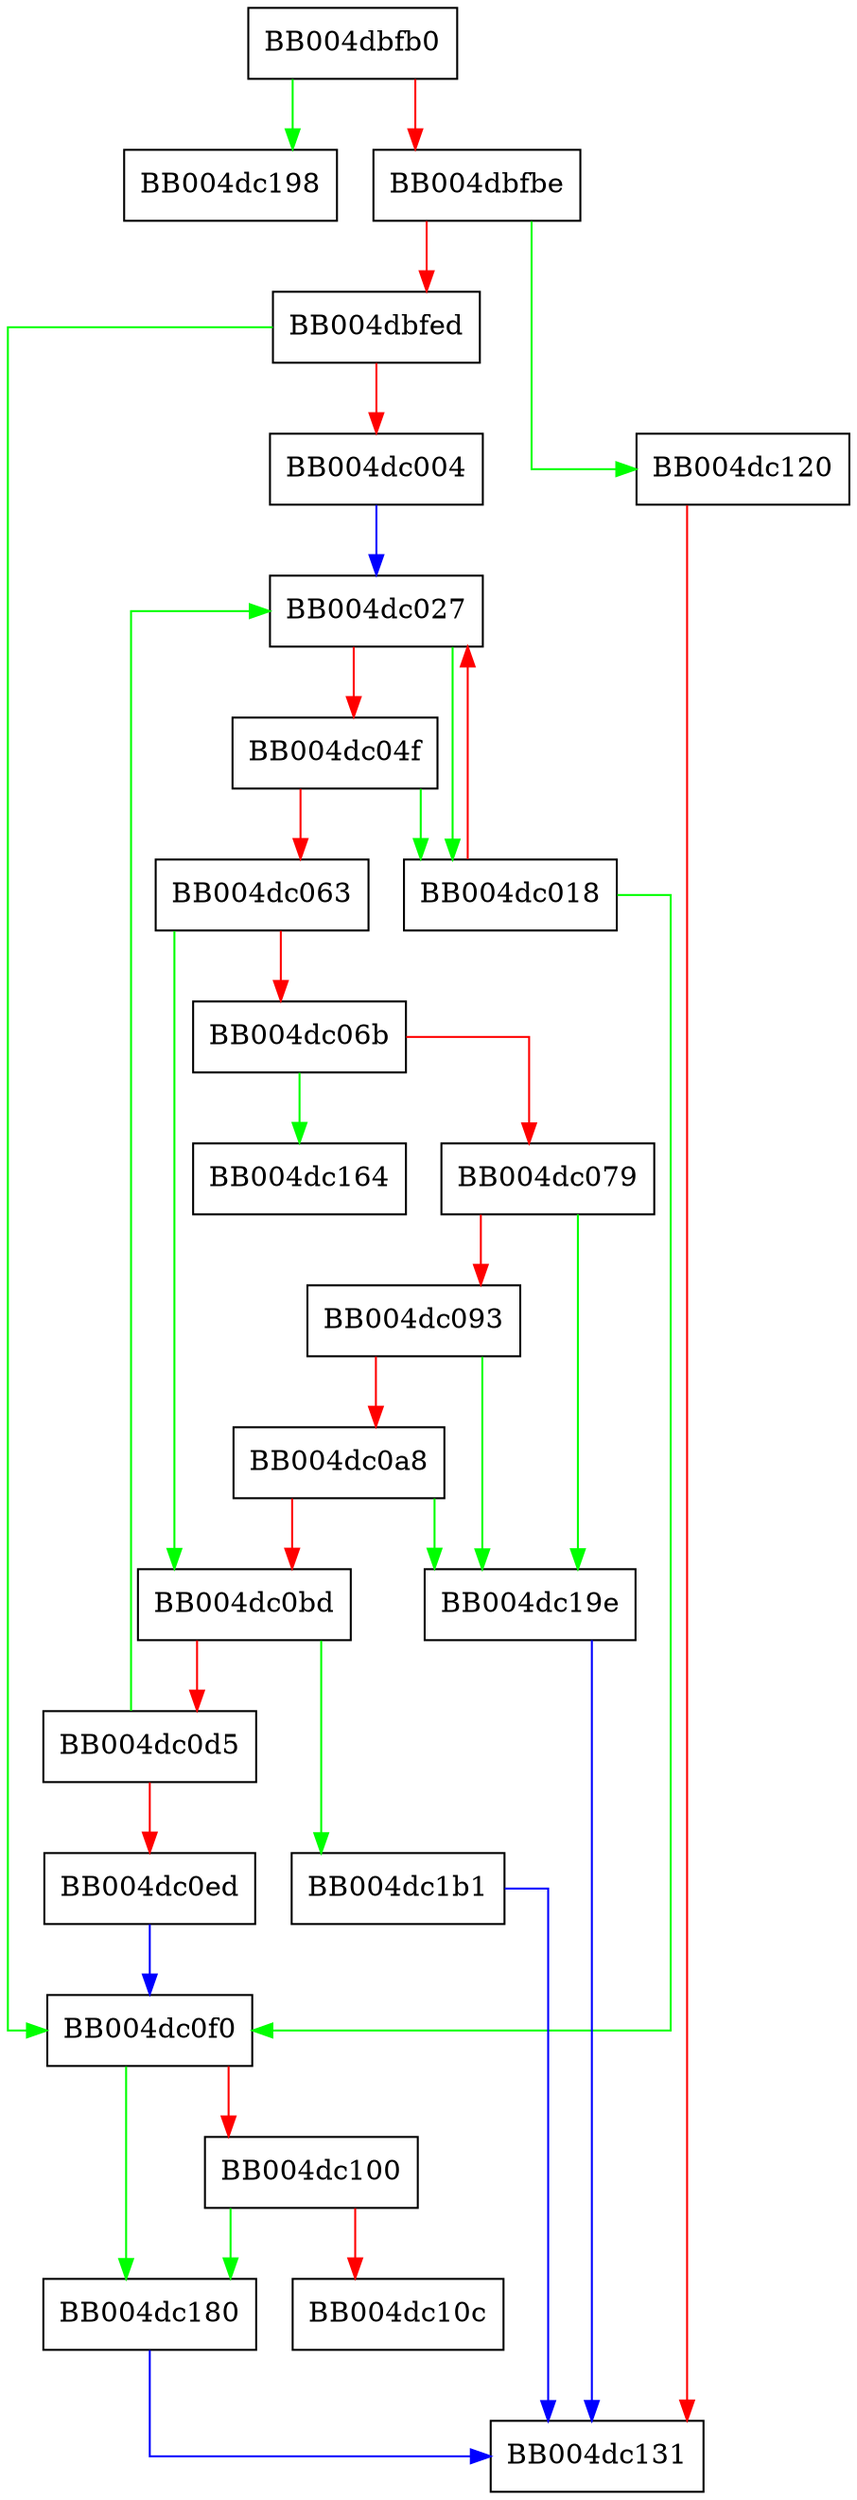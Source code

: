 digraph tls_construct_stoc_supported_groups {
  node [shape="box"];
  graph [splines=ortho];
  BB004dbfb0 -> BB004dc198 [color="green"];
  BB004dbfb0 -> BB004dbfbe [color="red"];
  BB004dbfbe -> BB004dc120 [color="green"];
  BB004dbfbe -> BB004dbfed [color="red"];
  BB004dbfed -> BB004dc0f0 [color="green"];
  BB004dbfed -> BB004dc004 [color="red"];
  BB004dc004 -> BB004dc027 [color="blue"];
  BB004dc018 -> BB004dc0f0 [color="green"];
  BB004dc018 -> BB004dc027 [color="red"];
  BB004dc027 -> BB004dc018 [color="green"];
  BB004dc027 -> BB004dc04f [color="red"];
  BB004dc04f -> BB004dc018 [color="green"];
  BB004dc04f -> BB004dc063 [color="red"];
  BB004dc063 -> BB004dc0bd [color="green"];
  BB004dc063 -> BB004dc06b [color="red"];
  BB004dc06b -> BB004dc164 [color="green"];
  BB004dc06b -> BB004dc079 [color="red"];
  BB004dc079 -> BB004dc19e [color="green"];
  BB004dc079 -> BB004dc093 [color="red"];
  BB004dc093 -> BB004dc19e [color="green"];
  BB004dc093 -> BB004dc0a8 [color="red"];
  BB004dc0a8 -> BB004dc19e [color="green"];
  BB004dc0a8 -> BB004dc0bd [color="red"];
  BB004dc0bd -> BB004dc1b1 [color="green"];
  BB004dc0bd -> BB004dc0d5 [color="red"];
  BB004dc0d5 -> BB004dc027 [color="green"];
  BB004dc0d5 -> BB004dc0ed [color="red"];
  BB004dc0ed -> BB004dc0f0 [color="blue"];
  BB004dc0f0 -> BB004dc180 [color="green"];
  BB004dc0f0 -> BB004dc100 [color="red"];
  BB004dc100 -> BB004dc180 [color="green"];
  BB004dc100 -> BB004dc10c [color="red"];
  BB004dc120 -> BB004dc131 [color="red"];
  BB004dc180 -> BB004dc131 [color="blue"];
  BB004dc19e -> BB004dc131 [color="blue"];
  BB004dc1b1 -> BB004dc131 [color="blue"];
}